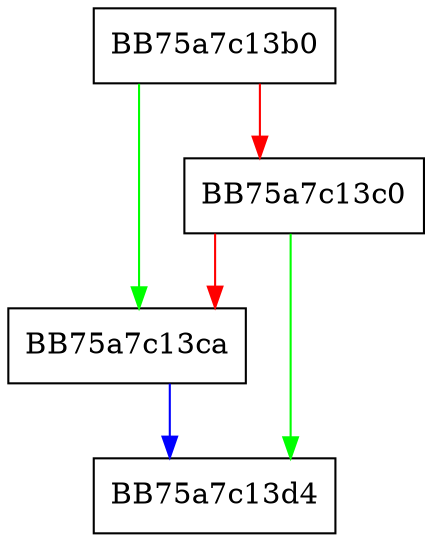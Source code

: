 digraph __acrt_uninitialize_heap {
  node [shape="box"];
  graph [splines=ortho];
  BB75a7c13b0 -> BB75a7c13ca [color="green"];
  BB75a7c13b0 -> BB75a7c13c0 [color="red"];
  BB75a7c13c0 -> BB75a7c13d4 [color="green"];
  BB75a7c13c0 -> BB75a7c13ca [color="red"];
  BB75a7c13ca -> BB75a7c13d4 [color="blue"];
}